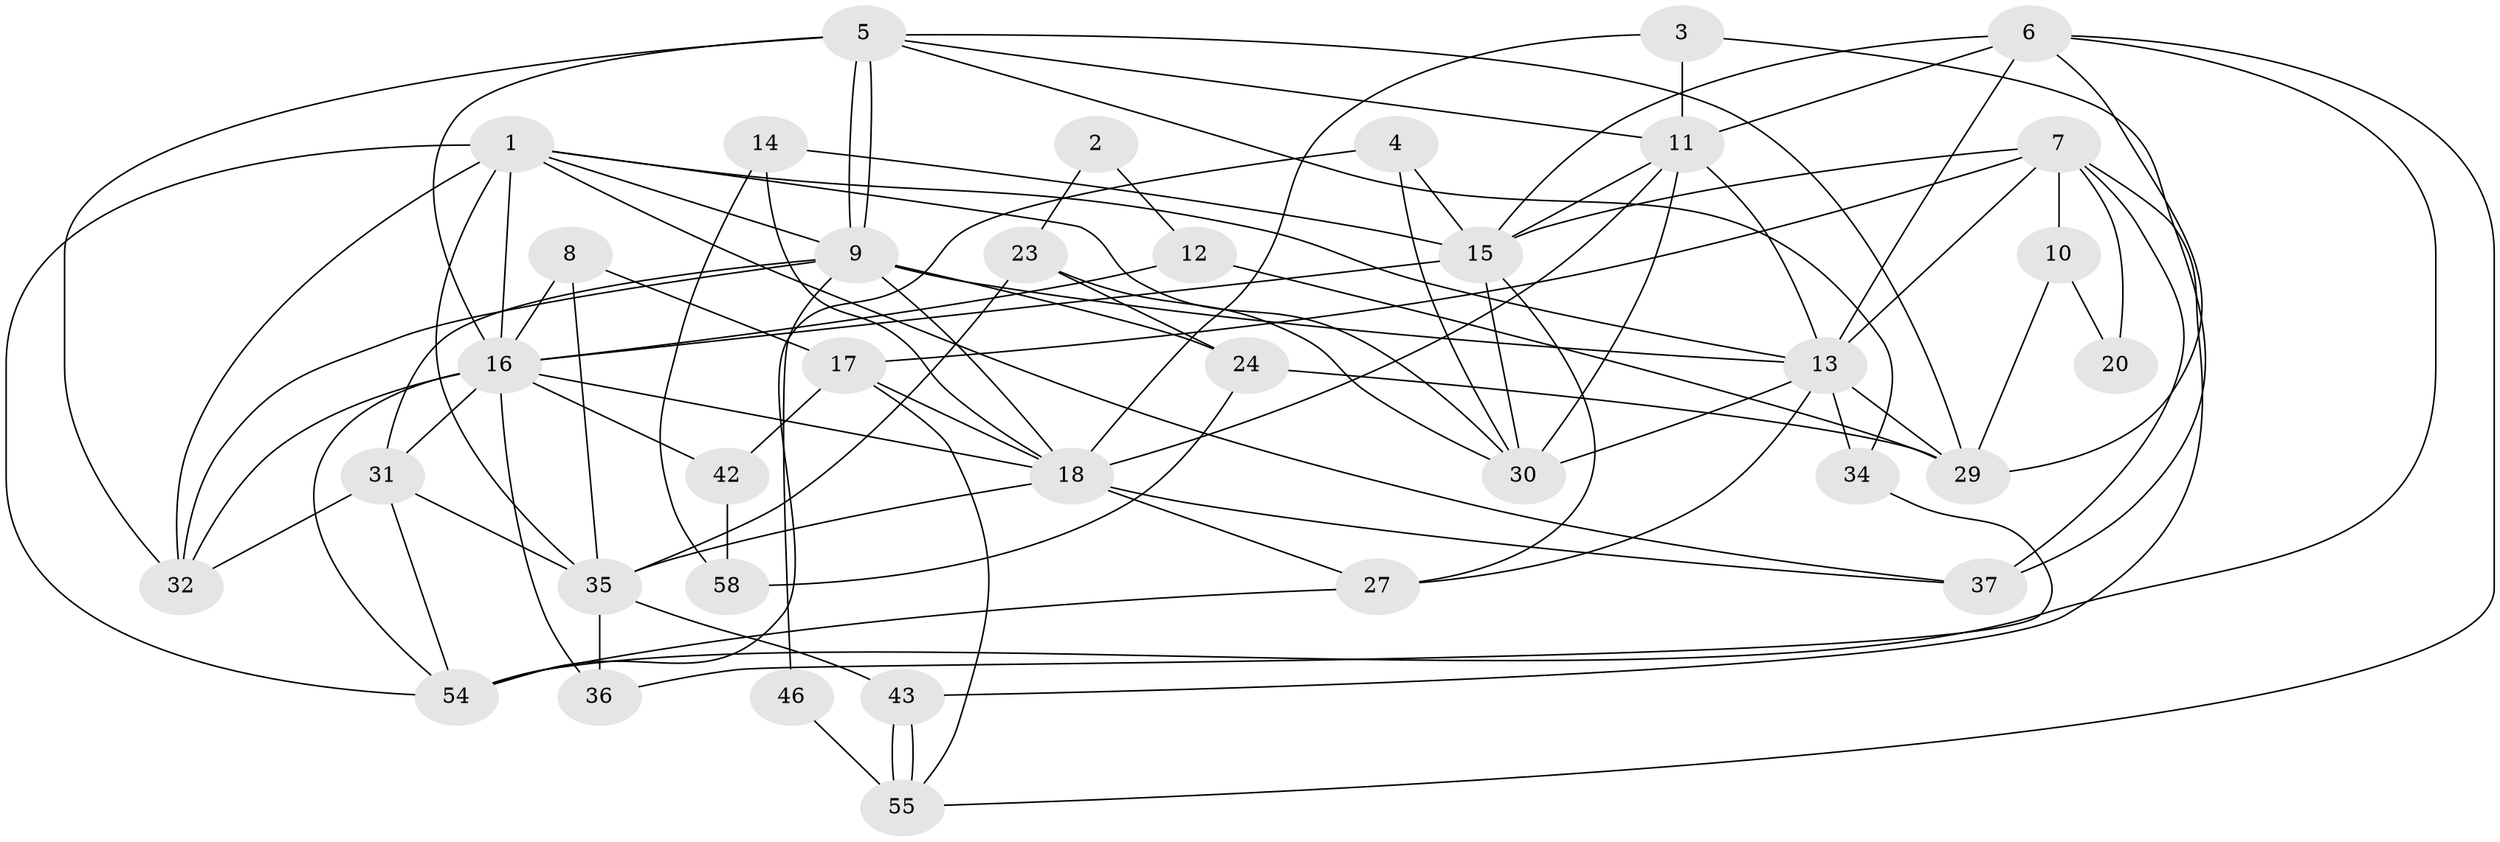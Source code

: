 // original degree distribution, {6: 0.13333333333333333, 2: 0.08333333333333333, 3: 0.25, 5: 0.15, 4: 0.38333333333333336}
// Generated by graph-tools (version 1.1) at 2025/19/03/04/25 18:19:01]
// undirected, 36 vertices, 91 edges
graph export_dot {
graph [start="1"]
  node [color=gray90,style=filled];
  1 [super="+21"];
  2;
  3;
  4;
  5 [super="+28"];
  6 [super="+57"];
  7 [super="+51"];
  8;
  9 [super="+19"];
  10;
  11 [super="+52"];
  12;
  13 [super="+33"];
  14;
  15 [super="+39"];
  16 [super="+26+22"];
  17 [super="+25"];
  18 [super="+47+40"];
  20;
  23;
  24;
  27;
  29;
  30 [super="+45"];
  31;
  32 [super="+53"];
  34;
  35 [super="+49+38"];
  36;
  37;
  42 [super="+56"];
  43;
  46;
  54 [super="+60"];
  55;
  58;
  1 -- 30;
  1 -- 37;
  1 -- 54;
  1 -- 16 [weight=2];
  1 -- 13;
  1 -- 32;
  1 -- 35;
  1 -- 9;
  2 -- 23;
  2 -- 12;
  3 -- 37;
  3 -- 11;
  3 -- 18;
  4 -- 54;
  4 -- 15;
  4 -- 30;
  5 -- 9;
  5 -- 9;
  5 -- 34;
  5 -- 16;
  5 -- 32;
  5 -- 29;
  5 -- 11;
  6 -- 55;
  6 -- 54;
  6 -- 11;
  6 -- 29;
  6 -- 15;
  6 -- 13;
  7 -- 43;
  7 -- 17;
  7 -- 20;
  7 -- 37;
  7 -- 10;
  7 -- 13;
  7 -- 15;
  8 -- 16;
  8 -- 17;
  8 -- 35;
  9 -- 13;
  9 -- 32;
  9 -- 18;
  9 -- 24 [weight=2];
  9 -- 46;
  9 -- 31;
  10 -- 29;
  10 -- 20;
  11 -- 30;
  11 -- 15;
  11 -- 13;
  11 -- 18;
  12 -- 29;
  12 -- 16;
  13 -- 34;
  13 -- 29;
  13 -- 27;
  13 -- 30;
  14 -- 15;
  14 -- 58;
  14 -- 18;
  15 -- 27;
  15 -- 16;
  15 -- 30;
  16 -- 31;
  16 -- 36;
  16 -- 54;
  16 -- 18;
  16 -- 42;
  16 -- 32;
  17 -- 42;
  17 -- 55;
  17 -- 18;
  18 -- 27;
  18 -- 35;
  18 -- 37;
  23 -- 24;
  23 -- 35;
  23 -- 30;
  24 -- 29;
  24 -- 58;
  27 -- 54;
  31 -- 32;
  31 -- 35;
  31 -- 54;
  34 -- 36;
  35 -- 36;
  35 -- 43;
  42 -- 58 [weight=2];
  43 -- 55;
  43 -- 55;
  46 -- 55;
}
